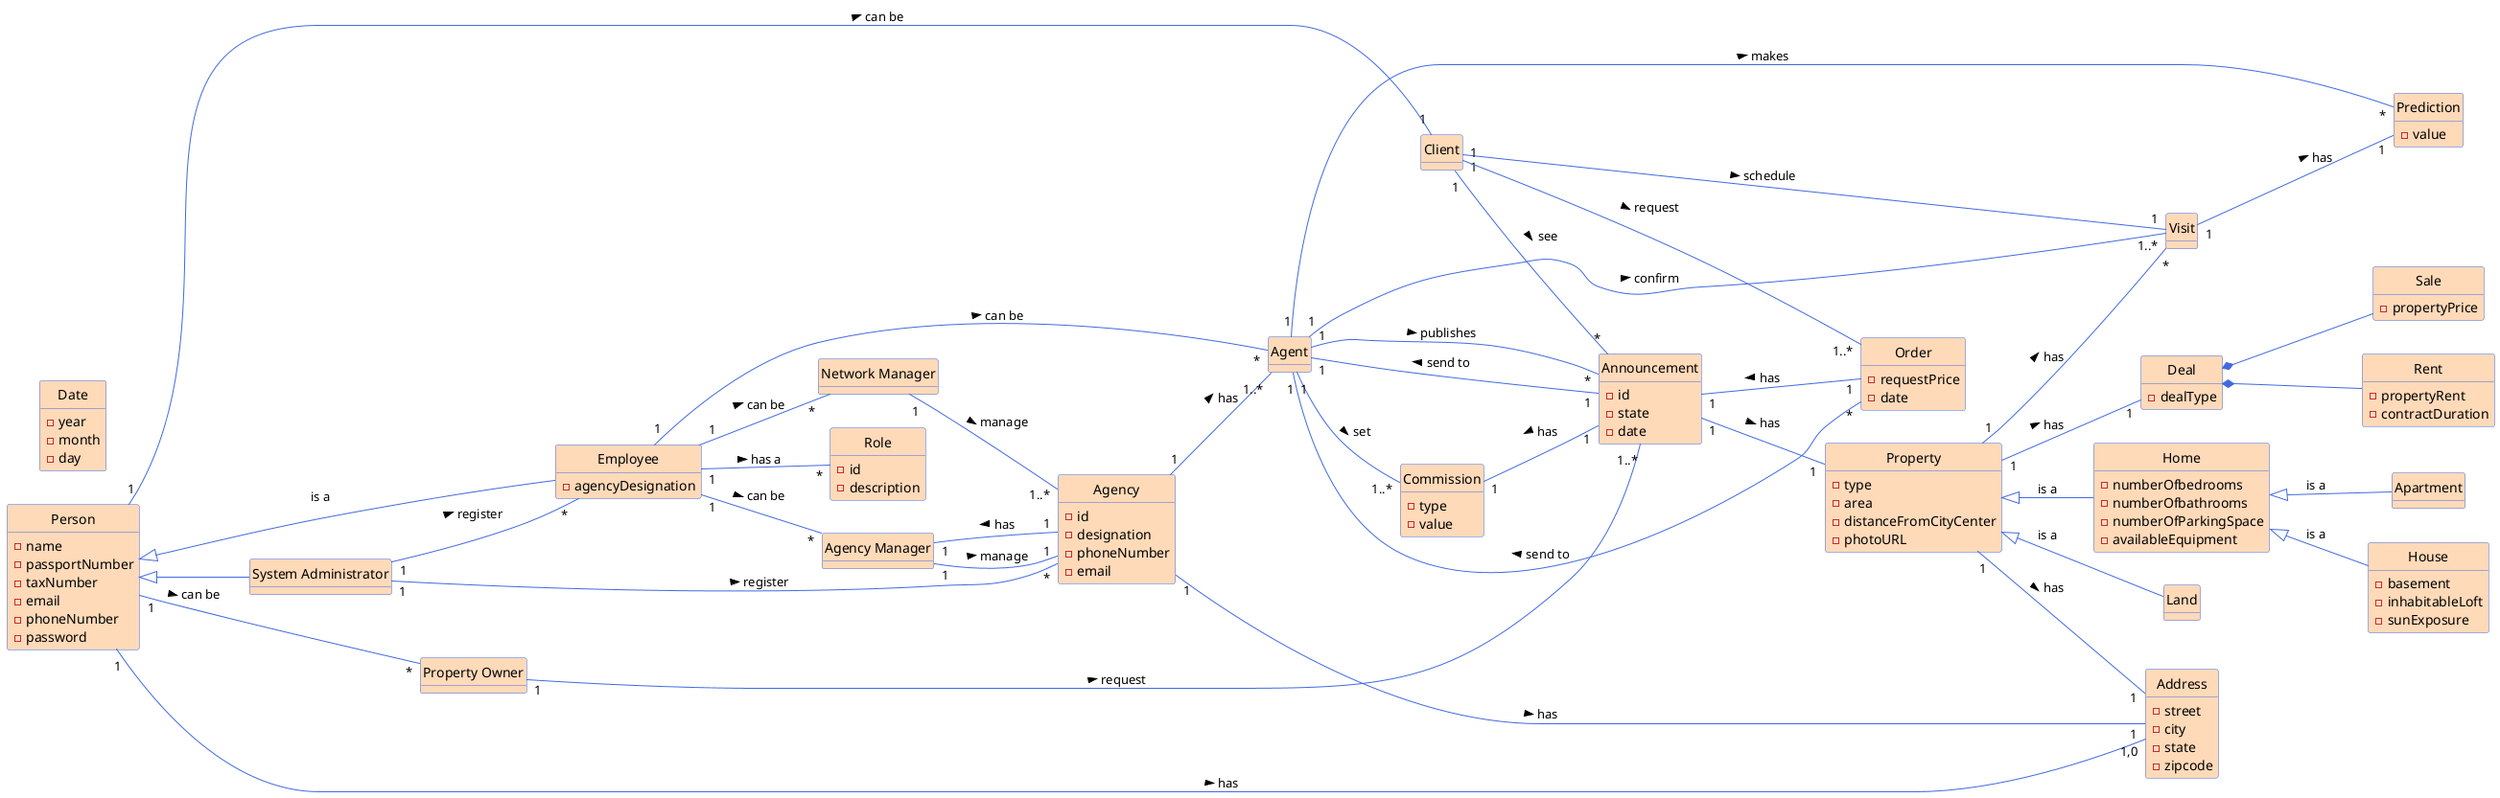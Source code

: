 @startuml
'skinparam monochrome true
skinparam packageStyle rectangle
skinparam shadowing false
'skinparam linetype ortho
left to right direction
'skinparam classAttributeIconSize 0
hide circle
hide methods
'---------File styling---------
skinparam class {
    BackgroundColor PeachPuff
    ArrowColor RoyalBlue
    BorderColor RoyalBlue
}
'------------|Actors|----------------
'|Persons|
class Person {
    - name
    - passportNumber
    - taxNumber
    - email
    - phoneNumber
    - password
}
'|Employees|
class Employee {
    - agencyDesignation
}
class Agent{

}
class "Agency Manager" as AM{

}

class "System Administrator" as SA{

}
class "Network Manager" as NM{

}
'|Clients|
class "Property Owner" as PO {

}

class Property{
    - type
    - area 
    - distanceFromCityCenter
    - photoURL

}
class Home {
    - numberOfbedrooms
    - numberOfbathrooms
    - numberOfParkingSpace
    - availableEquipment
}
class Land{

}
class Apartment{

}
class House{
    - basement
    - inhabitableLoft
    - sunExposure
}
class Announcement{
    - id 
    - state   
    - date
}
class Agency{
    - id 
    - designation
    - phoneNumber
    - email
}
class Visit{

}
class Commission {
    -type
    -value
}

class Prediction {
    -value
}

class Order {
    - requestPrice
    - date
}
class Address{
    -street 
    -city 
    -state 
    -zipcode
}
class Role{
    -id
    -description
}
class Deal{
    - dealType
}
class Sale{
    - propertyPrice
}
class Rent{
    - propertyRent
    - contractDuration
}
class Date {
    - year
    - month
    - day
}
'-------------------connections------------------
'Property Owner
PO "1" -- "1..*" Announcement : request >
'Announcement
Announcement "1" -- "1" Property : has >
Announcement "1" -- "1" Agent : send to >

'Agency
Agency "1" -- "1..*" Agent : has >
Agency "1" -- "1" AM : has > 
Agency "1" -- "1" Address : has >

'System Administrator
SA "1" -- "*" Employee : register >
SA "1" -- "*" Agency : register >

'Agent
Commission "1" -- "1" Announcement : has <
Agent "1" -- "1..*" Commission : set >
Agent "1" -- "1..*" Visit : confirm >
Agent "1" -- "*" Announcement : publishes >
Agent "1" -- "*" Prediction : makes >
Agent "1" -- "*" Order : send to  <


'Employee
Employee "1" -- "*" Agent : can be >
Employee "1" -- "*" AM : can be  >
Employee "1" -- "*" NM : can be >
Employee "1" -- "*" Role : has a >


'Person
Person "1" -- "*" PO : can be >
Person "1" -- "1" Client : can be >
Person "1" -- "1,0" Address : has >
'Agency Manager
AM "1" -- "1" Agency : manage >

'Network Manager
NM "1" -- "1..*" Agency : manage >

'Client
Client "1" -- "1" Visit : schedule >
Client "1" -- "*" Announcement : see >
Client "1" -- "1..*" Order : request >

'Property
Property "1" -- "*" Visit : has >
Property "1" -- "1" Address : has >

'Visit
Visit "1" -- "1" Prediction : has >

'Announcement
Announcement "1" -- "1" Order : has <
Property "1" -- "1" Deal : has >

'Deal
Deal *-- Sale 
Deal *-- Rent
'--------------------heritage--------------------
.Property <|-- .Land : is a 
.Property <|-- .Home : is a
.Home <|-- .Apartment : is a
.Home <|-- .House : is a

.Person <|-- .Employee : is a
.Person <|-- .SA

@enduml